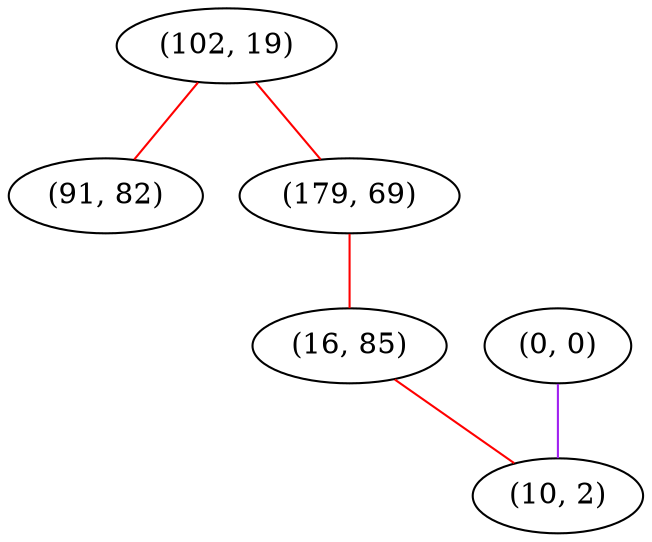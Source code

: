 graph "" {
"(102, 19)";
"(0, 0)";
"(91, 82)";
"(179, 69)";
"(16, 85)";
"(10, 2)";
"(102, 19)" -- "(91, 82)"  [color=red, key=0, weight=1];
"(102, 19)" -- "(179, 69)"  [color=red, key=0, weight=1];
"(0, 0)" -- "(10, 2)"  [color=purple, key=0, weight=4];
"(179, 69)" -- "(16, 85)"  [color=red, key=0, weight=1];
"(16, 85)" -- "(10, 2)"  [color=red, key=0, weight=1];
}
